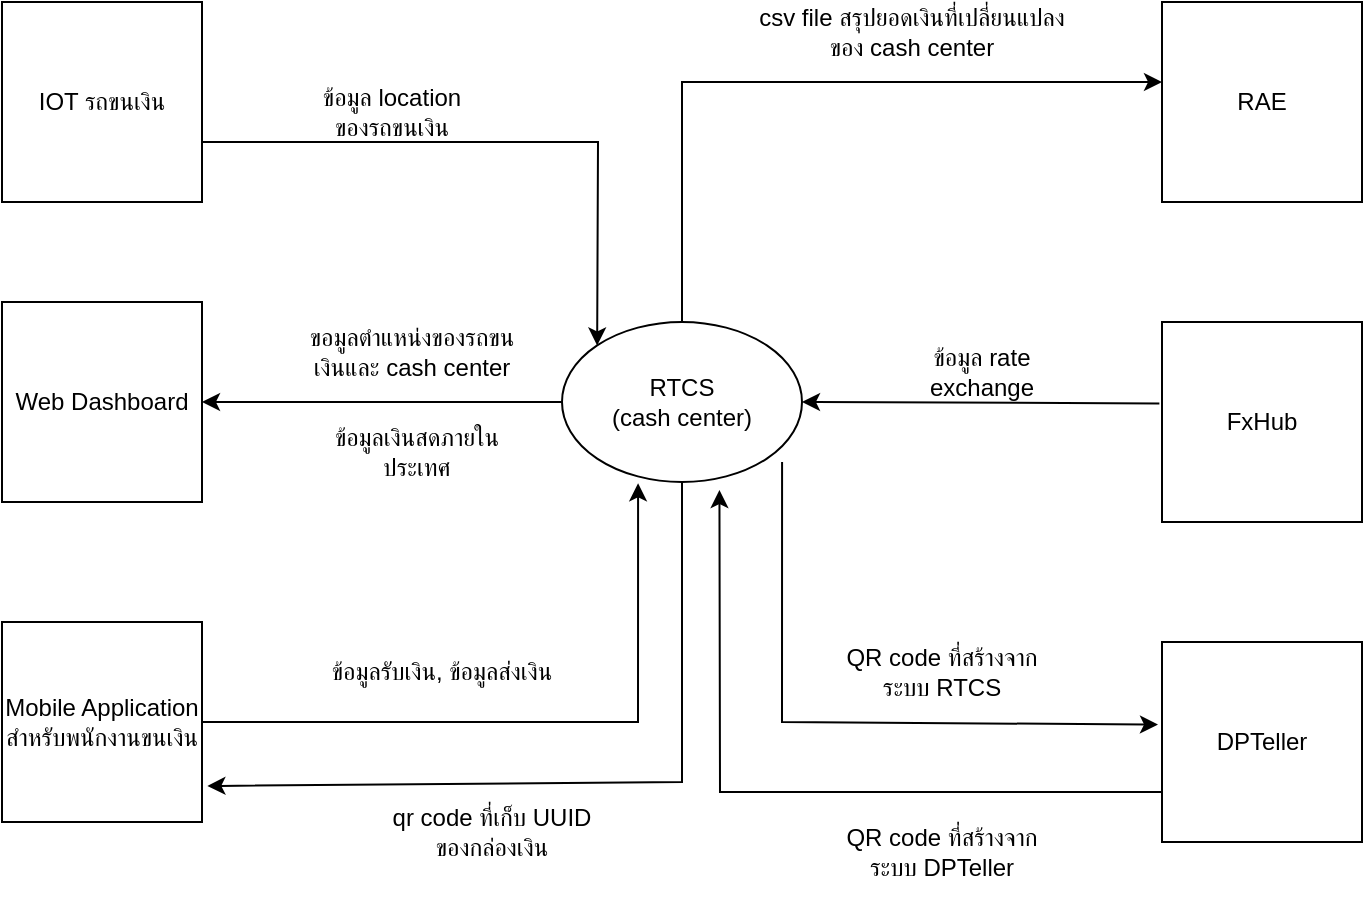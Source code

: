 <mxfile version="17.1.3" type="github">
  <diagram id="HmDtId7qisvzbzxh--_U" name="Page-1">
    <mxGraphModel dx="782" dy="460" grid="1" gridSize="10" guides="1" tooltips="1" connect="1" arrows="1" fold="1" page="1" pageScale="1" pageWidth="827" pageHeight="1169" math="0" shadow="0">
      <root>
        <mxCell id="0" />
        <mxCell id="1" parent="0" />
        <mxCell id="kkaidvIwW0H5mVTuyj-v-1" value="RTCS&lt;br&gt;(cash center)" style="ellipse;whiteSpace=wrap;html=1;" vertex="1" parent="1">
          <mxGeometry x="340" y="200" width="120" height="80" as="geometry" />
        </mxCell>
        <mxCell id="kkaidvIwW0H5mVTuyj-v-2" value="IOT รถขนเงิน" style="whiteSpace=wrap;html=1;aspect=fixed;" vertex="1" parent="1">
          <mxGeometry x="60" y="40" width="100" height="100" as="geometry" />
        </mxCell>
        <mxCell id="kkaidvIwW0H5mVTuyj-v-3" value="Web Dashboard" style="whiteSpace=wrap;html=1;aspect=fixed;" vertex="1" parent="1">
          <mxGeometry x="60" y="190" width="100" height="100" as="geometry" />
        </mxCell>
        <mxCell id="kkaidvIwW0H5mVTuyj-v-4" value="DPTeller" style="whiteSpace=wrap;html=1;aspect=fixed;" vertex="1" parent="1">
          <mxGeometry x="640" y="360" width="100" height="100" as="geometry" />
        </mxCell>
        <mxCell id="kkaidvIwW0H5mVTuyj-v-5" value="FxHub" style="whiteSpace=wrap;html=1;aspect=fixed;" vertex="1" parent="1">
          <mxGeometry x="640" y="200" width="100" height="100" as="geometry" />
        </mxCell>
        <mxCell id="kkaidvIwW0H5mVTuyj-v-6" value="Mobile Application&lt;br&gt;สำหรับพนักงานขนเงิน" style="whiteSpace=wrap;html=1;aspect=fixed;" vertex="1" parent="1">
          <mxGeometry x="60" y="350" width="100" height="100" as="geometry" />
        </mxCell>
        <mxCell id="kkaidvIwW0H5mVTuyj-v-7" value="RAE" style="whiteSpace=wrap;html=1;aspect=fixed;" vertex="1" parent="1">
          <mxGeometry x="640" y="40" width="100" height="100" as="geometry" />
        </mxCell>
        <mxCell id="kkaidvIwW0H5mVTuyj-v-8" value="" style="endArrow=classic;html=1;rounded=0;exitX=0.5;exitY=0;exitDx=0;exitDy=0;" edge="1" parent="1" source="kkaidvIwW0H5mVTuyj-v-1">
          <mxGeometry width="50" height="50" relative="1" as="geometry">
            <mxPoint x="380" y="160" as="sourcePoint" />
            <mxPoint x="640" y="80" as="targetPoint" />
            <Array as="points">
              <mxPoint x="400" y="80" />
            </Array>
          </mxGeometry>
        </mxCell>
        <mxCell id="kkaidvIwW0H5mVTuyj-v-9" value="csv file สรุปยอดเงินที่เปลี่ยนแปลงของ cash center" style="text;html=1;strokeColor=none;fillColor=none;align=center;verticalAlign=middle;whiteSpace=wrap;rounded=0;" vertex="1" parent="1">
          <mxGeometry x="430" y="40" width="170" height="30" as="geometry" />
        </mxCell>
        <mxCell id="kkaidvIwW0H5mVTuyj-v-10" value="" style="endArrow=classic;html=1;rounded=0;entryX=0.317;entryY=1.008;entryDx=0;entryDy=0;entryPerimeter=0;" edge="1" parent="1" target="kkaidvIwW0H5mVTuyj-v-1">
          <mxGeometry width="50" height="50" relative="1" as="geometry">
            <mxPoint x="160" y="400" as="sourcePoint" />
            <mxPoint x="410" y="400" as="targetPoint" />
            <Array as="points">
              <mxPoint x="378" y="400" />
            </Array>
          </mxGeometry>
        </mxCell>
        <mxCell id="kkaidvIwW0H5mVTuyj-v-13" value="ข้อมูลรับเงิน, ข้อมูลส่งเงิน" style="text;html=1;strokeColor=none;fillColor=none;align=center;verticalAlign=middle;whiteSpace=wrap;rounded=0;" vertex="1" parent="1">
          <mxGeometry x="210" y="360" width="140" height="30" as="geometry" />
        </mxCell>
        <mxCell id="kkaidvIwW0H5mVTuyj-v-14" value="" style="endArrow=classic;html=1;rounded=0;entryX=1.027;entryY=0.82;entryDx=0;entryDy=0;entryPerimeter=0;" edge="1" parent="1" source="kkaidvIwW0H5mVTuyj-v-1" target="kkaidvIwW0H5mVTuyj-v-6">
          <mxGeometry width="50" height="50" relative="1" as="geometry">
            <mxPoint x="420" y="280" as="sourcePoint" />
            <mxPoint x="170" y="430" as="targetPoint" />
            <Array as="points">
              <mxPoint x="400" y="430" />
            </Array>
          </mxGeometry>
        </mxCell>
        <mxCell id="kkaidvIwW0H5mVTuyj-v-15" value="qr code ที่เก็บ UUID ของกล่องเงิน" style="text;html=1;strokeColor=none;fillColor=none;align=center;verticalAlign=middle;whiteSpace=wrap;rounded=0;" vertex="1" parent="1">
          <mxGeometry x="250" y="440" width="110" height="30" as="geometry" />
        </mxCell>
        <mxCell id="kkaidvIwW0H5mVTuyj-v-16" value="" style="endArrow=classic;html=1;rounded=0;exitX=-0.013;exitY=0.407;exitDx=0;exitDy=0;entryX=1;entryY=0.5;entryDx=0;entryDy=0;exitPerimeter=0;" edge="1" parent="1" source="kkaidvIwW0H5mVTuyj-v-5" target="kkaidvIwW0H5mVTuyj-v-1">
          <mxGeometry width="50" height="50" relative="1" as="geometry">
            <mxPoint x="380" y="270" as="sourcePoint" />
            <mxPoint x="430" y="220" as="targetPoint" />
          </mxGeometry>
        </mxCell>
        <mxCell id="kkaidvIwW0H5mVTuyj-v-17" value="ข้อมูล rate exchange" style="text;html=1;strokeColor=none;fillColor=none;align=center;verticalAlign=middle;whiteSpace=wrap;rounded=0;" vertex="1" parent="1">
          <mxGeometry x="510" y="210" width="80" height="30" as="geometry" />
        </mxCell>
        <mxCell id="kkaidvIwW0H5mVTuyj-v-18" value="" style="endArrow=classic;html=1;rounded=0;exitX=0;exitY=0.5;exitDx=0;exitDy=0;entryX=1;entryY=0.5;entryDx=0;entryDy=0;" edge="1" parent="1" source="kkaidvIwW0H5mVTuyj-v-1" target="kkaidvIwW0H5mVTuyj-v-3">
          <mxGeometry width="50" height="50" relative="1" as="geometry">
            <mxPoint x="380" y="330" as="sourcePoint" />
            <mxPoint x="170" y="240" as="targetPoint" />
          </mxGeometry>
        </mxCell>
        <mxCell id="kkaidvIwW0H5mVTuyj-v-19" value="" style="endArrow=classic;html=1;rounded=0;entryX=0;entryY=0;entryDx=0;entryDy=0;" edge="1" parent="1" target="kkaidvIwW0H5mVTuyj-v-1">
          <mxGeometry width="50" height="50" relative="1" as="geometry">
            <mxPoint x="160" y="110" as="sourcePoint" />
            <mxPoint x="240" y="70" as="targetPoint" />
            <Array as="points">
              <mxPoint x="358" y="110" />
            </Array>
          </mxGeometry>
        </mxCell>
        <mxCell id="kkaidvIwW0H5mVTuyj-v-20" value="ข้อมูล location ของรถขนเงิน" style="text;html=1;strokeColor=none;fillColor=none;align=center;verticalAlign=middle;whiteSpace=wrap;rounded=0;" vertex="1" parent="1">
          <mxGeometry x="210" y="80" width="90" height="30" as="geometry" />
        </mxCell>
        <mxCell id="kkaidvIwW0H5mVTuyj-v-22" value="ขอมูลตำแหน่งของรถขนเงินและ cash center" style="text;html=1;strokeColor=none;fillColor=none;align=center;verticalAlign=middle;whiteSpace=wrap;rounded=0;" vertex="1" parent="1">
          <mxGeometry x="210" y="190" width="110" height="50" as="geometry" />
        </mxCell>
        <mxCell id="kkaidvIwW0H5mVTuyj-v-23" value="ข้อมูลเงินสดภายในประเทศ" style="text;html=1;strokeColor=none;fillColor=none;align=center;verticalAlign=middle;whiteSpace=wrap;rounded=0;" vertex="1" parent="1">
          <mxGeometry x="225" y="240" width="85" height="50" as="geometry" />
        </mxCell>
        <mxCell id="kkaidvIwW0H5mVTuyj-v-24" value="" style="endArrow=classic;html=1;rounded=0;entryX=-0.02;entryY=0.413;entryDx=0;entryDy=0;entryPerimeter=0;exitX=0.917;exitY=0.875;exitDx=0;exitDy=0;exitPerimeter=0;" edge="1" parent="1" source="kkaidvIwW0H5mVTuyj-v-1" target="kkaidvIwW0H5mVTuyj-v-4">
          <mxGeometry width="50" height="50" relative="1" as="geometry">
            <mxPoint x="380" y="400" as="sourcePoint" />
            <mxPoint x="430" y="350" as="targetPoint" />
            <Array as="points">
              <mxPoint x="450" y="400" />
            </Array>
          </mxGeometry>
        </mxCell>
        <mxCell id="kkaidvIwW0H5mVTuyj-v-25" value="QR code ที่สร้างจากระบบ RTCS" style="text;html=1;strokeColor=none;fillColor=none;align=center;verticalAlign=middle;whiteSpace=wrap;rounded=0;" vertex="1" parent="1">
          <mxGeometry x="480" y="350" width="100" height="50" as="geometry" />
        </mxCell>
        <mxCell id="kkaidvIwW0H5mVTuyj-v-26" value="QR code ที่สร้างจากระบบ DPTeller" style="text;html=1;strokeColor=none;fillColor=none;align=center;verticalAlign=middle;whiteSpace=wrap;rounded=0;" vertex="1" parent="1">
          <mxGeometry x="480" y="440" width="100" height="50" as="geometry" />
        </mxCell>
        <mxCell id="kkaidvIwW0H5mVTuyj-v-27" value="" style="endArrow=classic;html=1;rounded=0;entryX=0.656;entryY=1.05;entryDx=0;entryDy=0;entryPerimeter=0;" edge="1" parent="1" target="kkaidvIwW0H5mVTuyj-v-1">
          <mxGeometry width="50" height="50" relative="1" as="geometry">
            <mxPoint x="640" y="435" as="sourcePoint" />
            <mxPoint x="690" y="385" as="targetPoint" />
            <Array as="points">
              <mxPoint x="419" y="435" />
            </Array>
          </mxGeometry>
        </mxCell>
      </root>
    </mxGraphModel>
  </diagram>
</mxfile>
